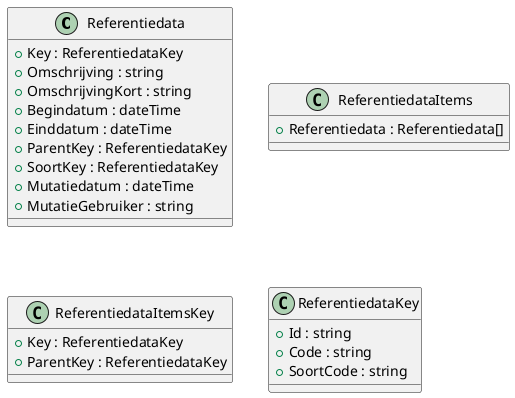 @startuml

class Referentiedata {
    +Key : ReferentiedataKey
    +Omschrijving : string
    +OmschrijvingKort : string
    +Begindatum : dateTime
    +Einddatum : dateTime
    +ParentKey : ReferentiedataKey
    +SoortKey : ReferentiedataKey
    +Mutatiedatum : dateTime
    +MutatieGebruiker : string
}
class ReferentiedataItems {
    +Referentiedata : Referentiedata[]
}
class ReferentiedataItemsKey {
    +Key : ReferentiedataKey
    +ParentKey : ReferentiedataKey
}
class ReferentiedataKey {
    +Id : string
    +Code : string
    +SoortCode : string
}

@enduml
